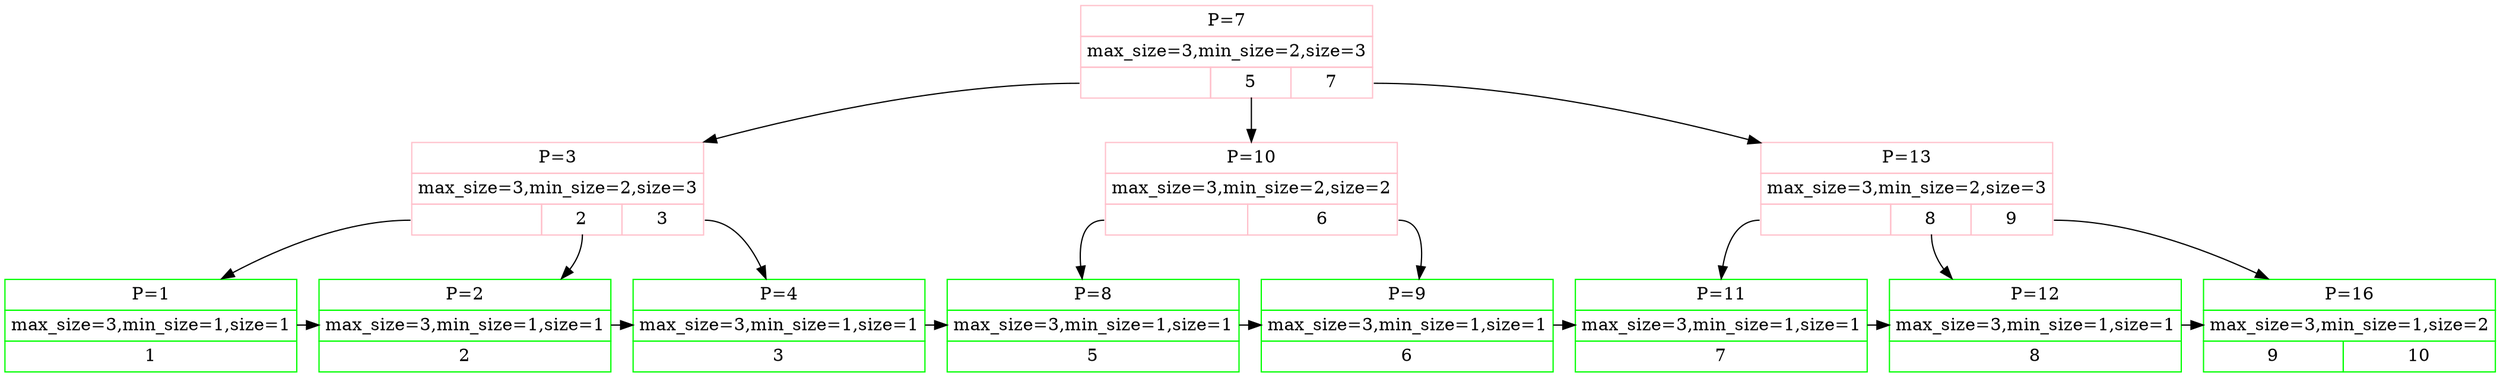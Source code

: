 digraph G {
INT_7[shape=plain color=pink label=<<TABLE BORDER="0" CELLBORDER="1" CELLSPACING="0" CELLPADDING="4">
<TR><TD COLSPAN="3">P=7</TD></TR>
<TR><TD COLSPAN="3">max_size=3,min_size=2,size=3</TD></TR>
<TR><TD PORT="p3"> </TD>
<TD PORT="p10">5</TD>
<TD PORT="p13">7</TD>
</TR></TABLE>>];
INT_3[shape=plain color=pink label=<<TABLE BORDER="0" CELLBORDER="1" CELLSPACING="0" CELLPADDING="4">
<TR><TD COLSPAN="3">P=3</TD></TR>
<TR><TD COLSPAN="3">max_size=3,min_size=2,size=3</TD></TR>
<TR><TD PORT="p1"> </TD>
<TD PORT="p2">2</TD>
<TD PORT="p4">3</TD>
</TR></TABLE>>];
INT_7:p3 -> INT_3;
LEAF_1[shape=plain color=green label=<<TABLE BORDER="0" CELLBORDER="1" CELLSPACING="0" CELLPADDING="4">
<TR><TD COLSPAN="1">P=1</TD></TR>
<TR><TD COLSPAN="1">max_size=3,min_size=1,size=1</TD></TR>
<TR><TD>1</TD>
</TR></TABLE>>];
LEAF_1 -> LEAF_2;
{rank=same LEAF_1 LEAF_2};
INT_3:p1 -> LEAF_1;
LEAF_2[shape=plain color=green label=<<TABLE BORDER="0" CELLBORDER="1" CELLSPACING="0" CELLPADDING="4">
<TR><TD COLSPAN="1">P=2</TD></TR>
<TR><TD COLSPAN="1">max_size=3,min_size=1,size=1</TD></TR>
<TR><TD>2</TD>
</TR></TABLE>>];
LEAF_2 -> LEAF_4;
{rank=same LEAF_2 LEAF_4};
INT_3:p2 -> LEAF_2;
LEAF_4[shape=plain color=green label=<<TABLE BORDER="0" CELLBORDER="1" CELLSPACING="0" CELLPADDING="4">
<TR><TD COLSPAN="1">P=4</TD></TR>
<TR><TD COLSPAN="1">max_size=3,min_size=1,size=1</TD></TR>
<TR><TD>3</TD>
</TR></TABLE>>];
LEAF_4 -> LEAF_8;
{rank=same LEAF_4 LEAF_8};
INT_3:p4 -> LEAF_4;
INT_10[shape=plain color=pink label=<<TABLE BORDER="0" CELLBORDER="1" CELLSPACING="0" CELLPADDING="4">
<TR><TD COLSPAN="2">P=10</TD></TR>
<TR><TD COLSPAN="2">max_size=3,min_size=2,size=2</TD></TR>
<TR><TD PORT="p8"> </TD>
<TD PORT="p9">6</TD>
</TR></TABLE>>];
INT_7:p10 -> INT_10;
LEAF_8[shape=plain color=green label=<<TABLE BORDER="0" CELLBORDER="1" CELLSPACING="0" CELLPADDING="4">
<TR><TD COLSPAN="1">P=8</TD></TR>
<TR><TD COLSPAN="1">max_size=3,min_size=1,size=1</TD></TR>
<TR><TD>5</TD>
</TR></TABLE>>];
LEAF_8 -> LEAF_9;
{rank=same LEAF_8 LEAF_9};
INT_10:p8 -> LEAF_8;
LEAF_9[shape=plain color=green label=<<TABLE BORDER="0" CELLBORDER="1" CELLSPACING="0" CELLPADDING="4">
<TR><TD COLSPAN="1">P=9</TD></TR>
<TR><TD COLSPAN="1">max_size=3,min_size=1,size=1</TD></TR>
<TR><TD>6</TD>
</TR></TABLE>>];
LEAF_9 -> LEAF_11;
{rank=same LEAF_9 LEAF_11};
INT_10:p9 -> LEAF_9;
{rank=same INT_3 INT_10};
INT_13[shape=plain color=pink label=<<TABLE BORDER="0" CELLBORDER="1" CELLSPACING="0" CELLPADDING="4">
<TR><TD COLSPAN="3">P=13</TD></TR>
<TR><TD COLSPAN="3">max_size=3,min_size=2,size=3</TD></TR>
<TR><TD PORT="p11"> </TD>
<TD PORT="p12">8</TD>
<TD PORT="p16">9</TD>
</TR></TABLE>>];
INT_7:p13 -> INT_13;
LEAF_11[shape=plain color=green label=<<TABLE BORDER="0" CELLBORDER="1" CELLSPACING="0" CELLPADDING="4">
<TR><TD COLSPAN="1">P=11</TD></TR>
<TR><TD COLSPAN="1">max_size=3,min_size=1,size=1</TD></TR>
<TR><TD>7</TD>
</TR></TABLE>>];
LEAF_11 -> LEAF_12;
{rank=same LEAF_11 LEAF_12};
INT_13:p11 -> LEAF_11;
LEAF_12[shape=plain color=green label=<<TABLE BORDER="0" CELLBORDER="1" CELLSPACING="0" CELLPADDING="4">
<TR><TD COLSPAN="1">P=12</TD></TR>
<TR><TD COLSPAN="1">max_size=3,min_size=1,size=1</TD></TR>
<TR><TD>8</TD>
</TR></TABLE>>];
LEAF_12 -> LEAF_16;
{rank=same LEAF_12 LEAF_16};
INT_13:p12 -> LEAF_12;
LEAF_16[shape=plain color=green label=<<TABLE BORDER="0" CELLBORDER="1" CELLSPACING="0" CELLPADDING="4">
<TR><TD COLSPAN="2">P=16</TD></TR>
<TR><TD COLSPAN="2">max_size=3,min_size=1,size=2</TD></TR>
<TR><TD>9</TD>
<TD>10</TD>
</TR></TABLE>>];
INT_13:p16 -> LEAF_16;
{rank=same INT_10 INT_13};
}

